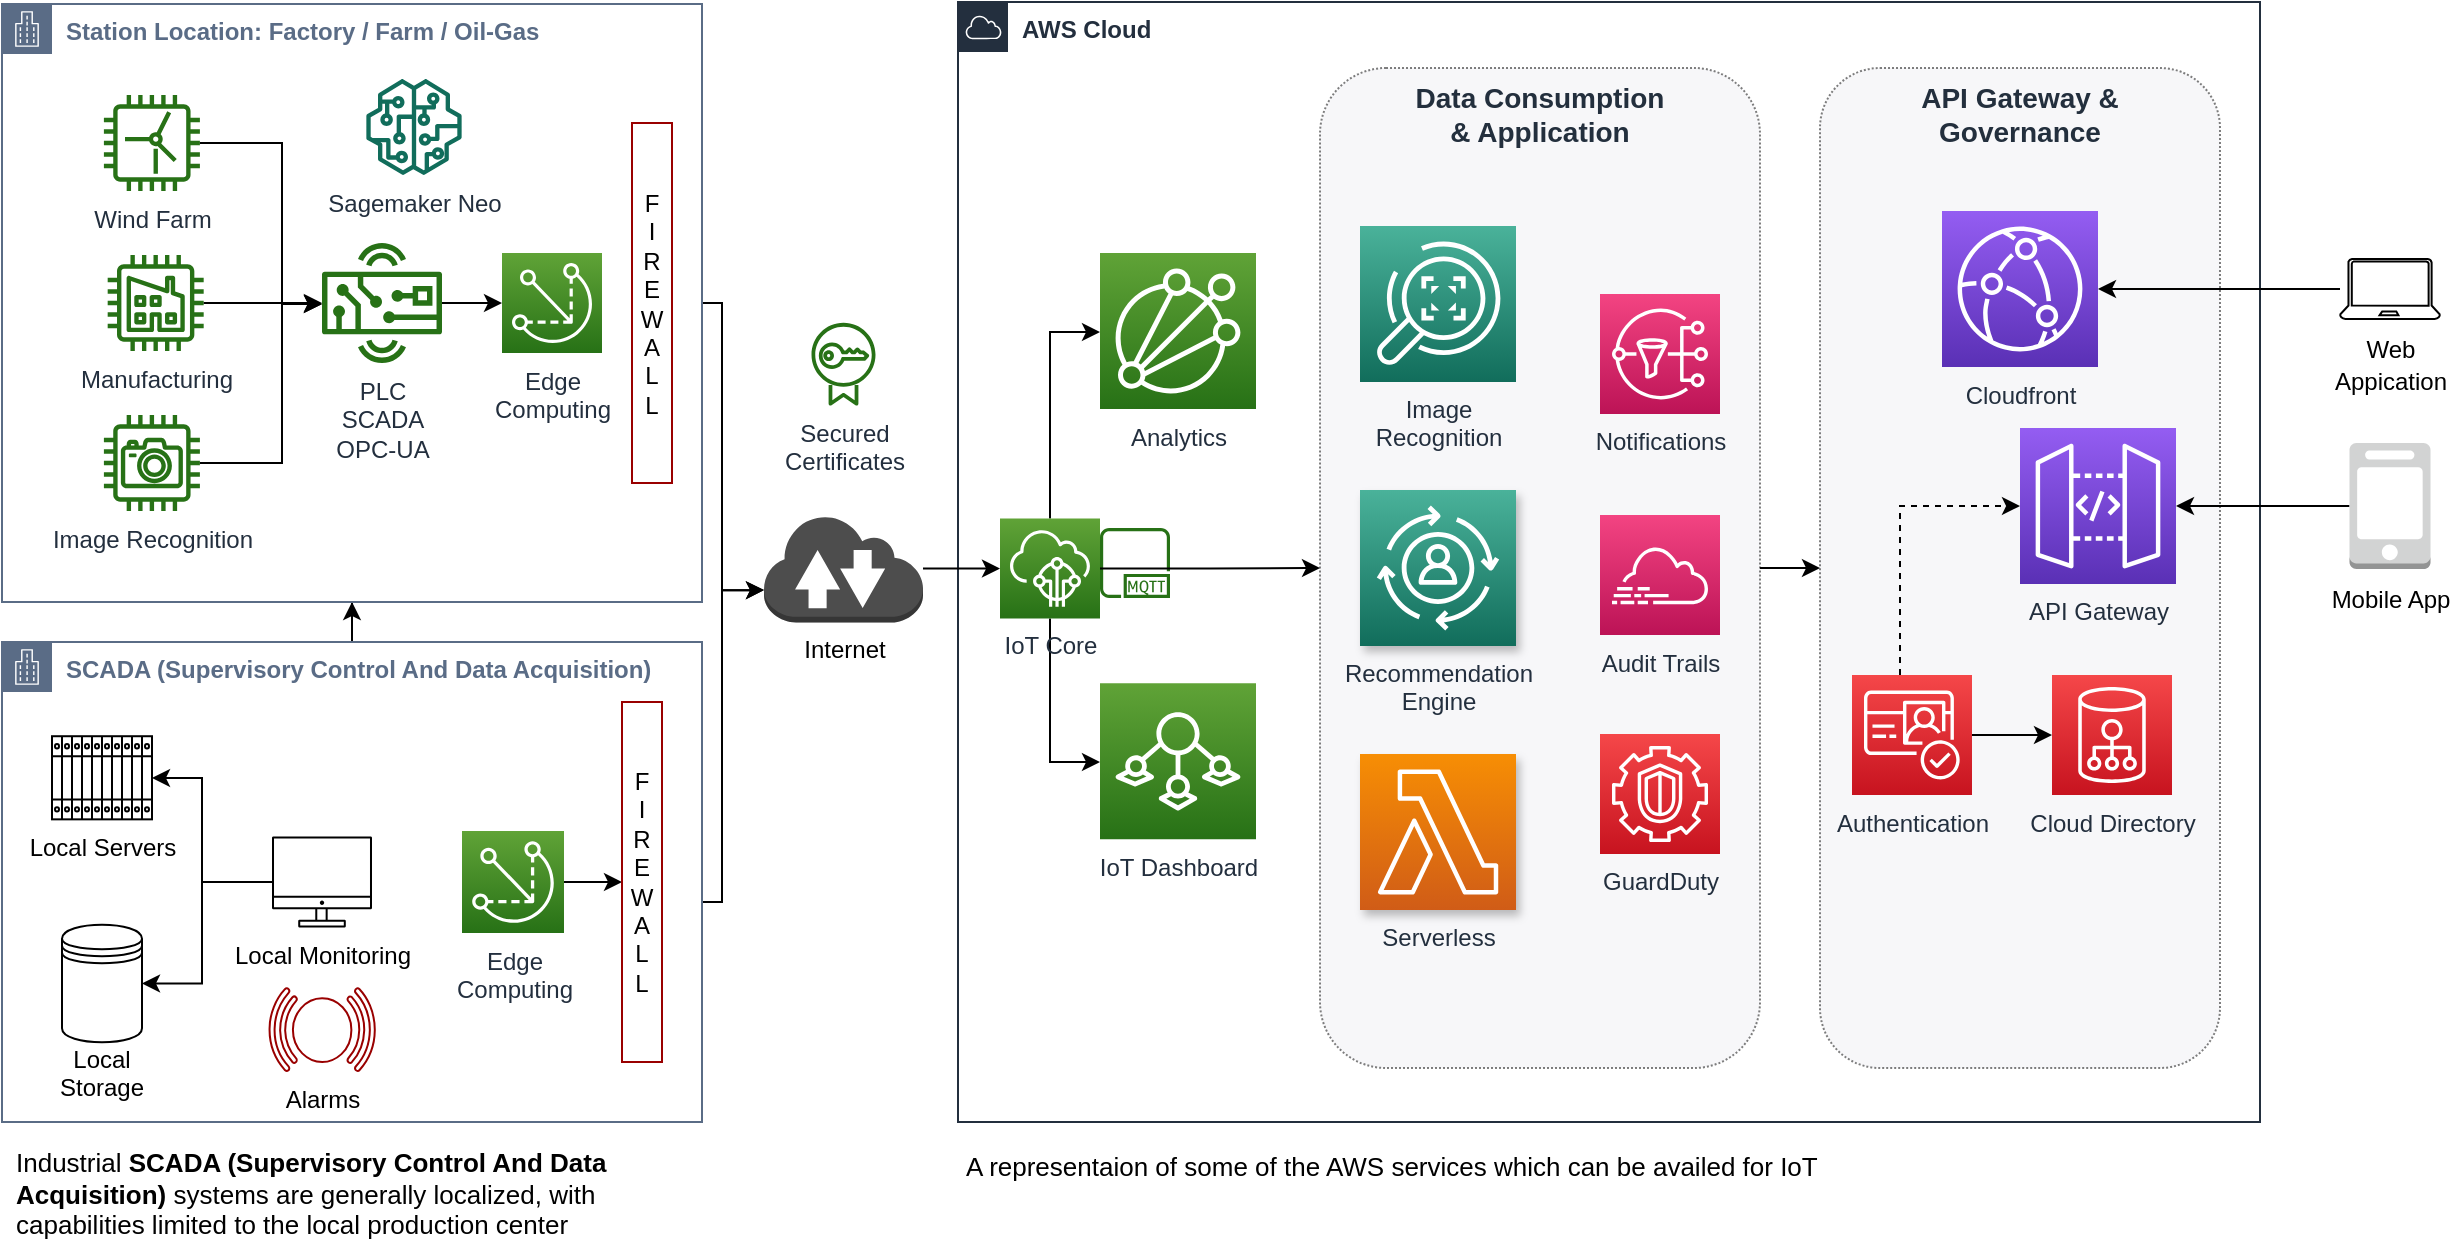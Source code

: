 <mxfile version="12.6.5" type="device"><diagram id="G1fWRw5CKPzQrh6d4c__" name="Page-1"><mxGraphModel dx="2276" dy="980" grid="1" gridSize="10" guides="1" tooltips="1" connect="1" arrows="1" fold="1" page="1" pageScale="1" pageWidth="850" pageHeight="1100" math="0" shadow="0"><root><mxCell id="0"/><mxCell id="1" parent="0"/><mxCell id="tgyBcSk7K5yI9dmT8JGM-58" value="&lt;b&gt;AWS Cloud&lt;/b&gt;" style="points=[[0,0],[0.25,0],[0.5,0],[0.75,0],[1,0],[1,0.25],[1,0.5],[1,0.75],[1,1],[0.75,1],[0.5,1],[0.25,1],[0,1],[0,0.75],[0,0.5],[0,0.25]];outlineConnect=0;gradientColor=none;html=1;whiteSpace=wrap;fontSize=12;fontStyle=0;shape=mxgraph.aws4.group;grIcon=mxgraph.aws4.group_aws_cloud;strokeColor=#232F3E;fillColor=none;verticalAlign=top;align=left;spacingLeft=30;fontColor=#232F3E;dashed=0;" parent="1" vertex="1"><mxGeometry x="-272" y="260" width="651" height="560" as="geometry"/></mxCell><mxCell id="aEG6LjUkWPuVAMjKSwEJ-27" value="API Gateway &amp;&#10;Governance" style="fillColor=#EFF0F3;strokeColor=#000000;dashed=1;verticalAlign=top;fontStyle=1;fontColor=#232F3D;fontSize=14;dashPattern=1 1;rounded=1;glass=0;opacity=50;" parent="1" vertex="1"><mxGeometry x="159" y="293" width="200" height="500" as="geometry"/></mxCell><mxCell id="aEG6LjUkWPuVAMjKSwEJ-67" value="Cloudfront" style="outlineConnect=0;fontColor=#232F3E;gradientColor=#945DF2;gradientDirection=north;fillColor=#5A30B5;strokeColor=#ffffff;dashed=0;verticalLabelPosition=bottom;verticalAlign=top;align=center;html=1;fontSize=12;fontStyle=0;aspect=fixed;shape=mxgraph.aws4.resourceIcon;resIcon=mxgraph.aws4.cloudfront;rounded=1;shadow=0;glass=0;" parent="1" vertex="1"><mxGeometry x="220" y="364.5" width="78" height="78" as="geometry"/></mxCell><mxCell id="T9tLqoWumCyqzUWGQ-OC-14" style="edgeStyle=orthogonalEdgeStyle;rounded=0;orthogonalLoop=1;jettySize=auto;html=1;" edge="1" parent="1" source="aEG6LjUkWPuVAMjKSwEJ-69" target="_gDcJfGeatTTc8KcS3BK-2"><mxGeometry relative="1" as="geometry"/></mxCell><mxCell id="aEG6LjUkWPuVAMjKSwEJ-69" value="&lt;font style=&quot;font-size: 12px&quot;&gt;Mobile App&lt;/font&gt;" style="outlineConnect=0;dashed=0;verticalLabelPosition=bottom;verticalAlign=top;align=center;html=1;shape=mxgraph.aws3.mobile_client;fillColor=#D2D3D3;gradientColor=none;rounded=1;shadow=0;glass=0;strokeColor=#000000;strokeWidth=1;fontSize=13;" parent="1" vertex="1"><mxGeometry x="423.75" y="480.5" width="40.5" height="63" as="geometry"/></mxCell><mxCell id="T9tLqoWumCyqzUWGQ-OC-15" style="edgeStyle=orthogonalEdgeStyle;rounded=0;orthogonalLoop=1;jettySize=auto;html=1;" edge="1" parent="1" source="aEG6LjUkWPuVAMjKSwEJ-70" target="aEG6LjUkWPuVAMjKSwEJ-67"><mxGeometry relative="1" as="geometry"/></mxCell><mxCell id="aEG6LjUkWPuVAMjKSwEJ-70" value="&lt;font style=&quot;font-size: 12px&quot;&gt;Web &lt;br&gt;Appication&lt;/font&gt;" style="verticalLabelPosition=bottom;html=1;verticalAlign=top;align=center;strokeColor=#000000;fillColor=none;shape=mxgraph.azure.laptop;pointerEvents=1;rounded=1;shadow=0;glass=0;fontSize=13;" parent="1" vertex="1"><mxGeometry x="419" y="388.5" width="50" height="30" as="geometry"/></mxCell><mxCell id="tgyBcSk7K5yI9dmT8JGM-32" style="edgeStyle=orthogonalEdgeStyle;rounded=0;orthogonalLoop=1;jettySize=auto;html=1;" parent="1" source="5QvJ7Yhs7XfIQN31Wb1U-2" target="tgyBcSk7K5yI9dmT8JGM-1" edge="1"><mxGeometry relative="1" as="geometry"/></mxCell><mxCell id="aZw2ebXNMBWrPi0W-PET-3" value="Secured&lt;br&gt;Certificates" style="outlineConnect=0;fontColor=#232F3E;gradientColor=none;fillColor=#277116;strokeColor=none;dashed=0;verticalLabelPosition=bottom;verticalAlign=top;align=center;html=1;fontSize=12;fontStyle=0;aspect=fixed;pointerEvents=1;shape=mxgraph.aws4.certificate_manager;" parent="1" vertex="1"><mxGeometry x="-345.25" y="420" width="32" height="42.29" as="geometry"/></mxCell><mxCell id="tgyBcSk7K5yI9dmT8JGM-48" value="&lt;font style=&quot;font-size: 13px&quot;&gt;Industrial &lt;b&gt;SCADA (Supervisory Control And Data Acquisition)&lt;/b&gt; systems are generally localized, with capabilities limited to the local production center&lt;/font&gt;" style="text;html=1;strokeColor=none;fillColor=none;align=left;verticalAlign=middle;whiteSpace=wrap;rounded=0;" parent="1" vertex="1"><mxGeometry x="-745" y="826" width="310" height="60" as="geometry"/></mxCell><mxCell id="tgyBcSk7K5yI9dmT8JGM-74" style="edgeStyle=orthogonalEdgeStyle;rounded=0;orthogonalLoop=1;jettySize=auto;html=1;entryX=0;entryY=0.7;entryDx=0;entryDy=0;entryPerimeter=0;" parent="1" source="5QvJ7Yhs7XfIQN31Wb1U-2" target="tgyBcSk7K5yI9dmT8JGM-66" edge="1"><mxGeometry relative="1" as="geometry"><Array as="points"><mxPoint x="-390" y="710"/><mxPoint x="-390" y="554"/></Array></mxGeometry></mxCell><mxCell id="5QvJ7Yhs7XfIQN31Wb1U-2" value="&lt;b&gt;SCADA (Supervisory Control And Data Acquisition)&lt;/b&gt;" style="points=[[0,0],[0.25,0],[0.5,0],[0.75,0],[1,0],[1,0.25],[1,0.5],[1,0.75],[1,1],[0.75,1],[0.5,1],[0.25,1],[0,1],[0,0.75],[0,0.5],[0,0.25]];outlineConnect=0;gradientColor=none;html=1;whiteSpace=wrap;fontSize=12;fontStyle=0;shape=mxgraph.aws4.group;grIcon=mxgraph.aws4.group_corporate_data_center;strokeColor=#5A6C86;fillColor=none;verticalAlign=top;align=left;spacingLeft=30;fontColor=#5A6C86;dashed=0;" parent="1" vertex="1"><mxGeometry x="-750" y="580" width="350" height="240" as="geometry"/></mxCell><mxCell id="tgyBcSk7K5yI9dmT8JGM-52" style="edgeStyle=orthogonalEdgeStyle;rounded=0;orthogonalLoop=1;jettySize=auto;html=1;" parent="1" source="tgyBcSk7K5yI9dmT8JGM-34" target="tgyBcSk7K5yI9dmT8JGM-31" edge="1"><mxGeometry relative="1" as="geometry"><Array as="points"><mxPoint x="-650" y="700"/><mxPoint x="-650" y="648"/></Array></mxGeometry></mxCell><mxCell id="tgyBcSk7K5yI9dmT8JGM-31" value="Local Servers" style="verticalLabelPosition=bottom;dashed=0;shadow=0;html=1;align=center;verticalAlign=top;shape=mxgraph.cabinets.terminal_6_25mm2_x10;fillColor=none;" parent="1" vertex="1"><mxGeometry x="-725" y="627.108" width="50" height="41.566" as="geometry"/></mxCell><mxCell id="tgyBcSk7K5yI9dmT8JGM-33" value="&lt;br&gt;&lt;br&gt;&lt;br&gt;&lt;br&gt;&lt;br&gt;Local Storage" style="shape=datastore;whiteSpace=wrap;html=1;fillColor=none;" parent="1" vertex="1"><mxGeometry x="-720" y="721.349" width="40" height="58.747" as="geometry"/></mxCell><mxCell id="tgyBcSk7K5yI9dmT8JGM-53" style="edgeStyle=orthogonalEdgeStyle;rounded=0;orthogonalLoop=1;jettySize=auto;html=1;entryX=1;entryY=0.5;entryDx=0;entryDy=0;" parent="1" source="tgyBcSk7K5yI9dmT8JGM-34" target="tgyBcSk7K5yI9dmT8JGM-33" edge="1"><mxGeometry relative="1" as="geometry"><Array as="points"><mxPoint x="-650" y="700"/><mxPoint x="-650" y="751"/></Array></mxGeometry></mxCell><mxCell id="tgyBcSk7K5yI9dmT8JGM-34" value="&lt;font color=&quot;#000000&quot;&gt;Local Monitoring&lt;/font&gt;" style="outlineConnect=0;gradientColor=none;fontColor=#545B64;strokeColor=none;fillColor=#000000;dashed=0;verticalLabelPosition=bottom;verticalAlign=top;align=center;html=1;fontSize=12;fontStyle=0;aspect=fixed;shape=mxgraph.aws4.illustration_desktop;pointerEvents=1" parent="1" vertex="1"><mxGeometry x="-615" y="677.253" width="50" height="45.5" as="geometry"/></mxCell><mxCell id="tgyBcSk7K5yI9dmT8JGM-39" value="Alarms" style="shadow=0;dashed=0;html=1;strokeColor=#990000;fillColor=none;labelPosition=center;verticalLabelPosition=bottom;verticalAlign=top;align=center;outlineConnect=0;shape=mxgraph.veeam.2d.alarm;" parent="1" vertex="1"><mxGeometry x="-616.4" y="753.003" width="52.8" height="41.677" as="geometry"/></mxCell><mxCell id="tgyBcSk7K5yI9dmT8JGM-70" style="edgeStyle=orthogonalEdgeStyle;rounded=0;orthogonalLoop=1;jettySize=auto;html=1;" parent="1" source="tgyBcSk7K5yI9dmT8JGM-50" target="tgyBcSk7K5yI9dmT8JGM-63" edge="1"><mxGeometry relative="1" as="geometry"/></mxCell><mxCell id="tgyBcSk7K5yI9dmT8JGM-50" value="Edge&lt;br&gt;Computing" style="outlineConnect=0;fontColor=#232F3E;gradientColor=#60A337;gradientDirection=north;fillColor=#277116;strokeColor=#ffffff;dashed=0;verticalLabelPosition=bottom;verticalAlign=top;align=center;html=1;fontSize=12;fontStyle=0;aspect=fixed;shape=mxgraph.aws4.resourceIcon;resIcon=mxgraph.aws4.greengrass;" parent="1" vertex="1"><mxGeometry x="-520" y="674.501" width="51" height="51" as="geometry"/></mxCell><mxCell id="tgyBcSk7K5yI9dmT8JGM-57" value="" style="outlineConnect=0;fontColor=#232F3E;gradientColor=none;fillColor=#277116;strokeColor=none;dashed=0;verticalLabelPosition=bottom;verticalAlign=top;align=center;html=1;fontSize=12;fontStyle=0;aspect=fixed;pointerEvents=1;shape=mxgraph.aws4.mqtt_protocol;" parent="1" vertex="1"><mxGeometry x="-201" y="523" width="35" height="35" as="geometry"/></mxCell><mxCell id="tgyBcSk7K5yI9dmT8JGM-59" value="Analytics" style="outlineConnect=0;fontColor=#232F3E;gradientColor=#60A337;gradientDirection=north;fillColor=#277116;strokeColor=#ffffff;dashed=0;verticalLabelPosition=bottom;verticalAlign=top;align=center;html=1;fontSize=12;fontStyle=0;aspect=fixed;shape=mxgraph.aws4.resourceIcon;resIcon=mxgraph.aws4.iot_analytics;" parent="1" vertex="1"><mxGeometry x="-201" y="385.5" width="78" height="78" as="geometry"/></mxCell><mxCell id="tgyBcSk7K5yI9dmT8JGM-72" style="edgeStyle=orthogonalEdgeStyle;rounded=0;orthogonalLoop=1;jettySize=auto;html=1;entryX=0;entryY=0.7;entryDx=0;entryDy=0;entryPerimeter=0;" parent="1" source="tgyBcSk7K5yI9dmT8JGM-1" target="tgyBcSk7K5yI9dmT8JGM-66" edge="1"><mxGeometry relative="1" as="geometry"><Array as="points"><mxPoint x="-390" y="411"/><mxPoint x="-390" y="554"/></Array></mxGeometry></mxCell><mxCell id="tgyBcSk7K5yI9dmT8JGM-1" value="&lt;b&gt;Station Location: Factory / Farm / Oil-Gas&lt;/b&gt;" style="points=[[0,0],[0.25,0],[0.5,0],[0.75,0],[1,0],[1,0.25],[1,0.5],[1,0.75],[1,1],[0.75,1],[0.5,1],[0.25,1],[0,1],[0,0.75],[0,0.5],[0,0.25]];outlineConnect=0;gradientColor=none;html=1;whiteSpace=wrap;fontSize=12;fontStyle=0;shape=mxgraph.aws4.group;grIcon=mxgraph.aws4.group_corporate_data_center;strokeColor=#5A6C86;fillColor=none;verticalAlign=top;align=left;spacingLeft=30;fontColor=#5A6C86;dashed=0;" parent="1" vertex="1"><mxGeometry x="-750" y="261" width="350" height="299" as="geometry"/></mxCell><mxCell id="T9tLqoWumCyqzUWGQ-OC-4" style="edgeStyle=orthogonalEdgeStyle;rounded=0;orthogonalLoop=1;jettySize=auto;html=1;" edge="1" parent="1" source="aZw2ebXNMBWrPi0W-PET-7" target="tgyBcSk7K5yI9dmT8JGM-59"><mxGeometry relative="1" as="geometry"><Array as="points"><mxPoint x="-226" y="425"/></Array></mxGeometry></mxCell><mxCell id="T9tLqoWumCyqzUWGQ-OC-5" style="edgeStyle=orthogonalEdgeStyle;rounded=0;orthogonalLoop=1;jettySize=auto;html=1;" edge="1" parent="1" source="aZw2ebXNMBWrPi0W-PET-7" target="T9tLqoWumCyqzUWGQ-OC-2"><mxGeometry relative="1" as="geometry"><Array as="points"><mxPoint x="-226" y="640"/></Array></mxGeometry></mxCell><mxCell id="T9tLqoWumCyqzUWGQ-OC-11" style="edgeStyle=orthogonalEdgeStyle;rounded=0;orthogonalLoop=1;jettySize=auto;html=1;" edge="1" parent="1" source="aZw2ebXNMBWrPi0W-PET-7" target="_gDcJfGeatTTc8KcS3BK-47"><mxGeometry relative="1" as="geometry"/></mxCell><mxCell id="aZw2ebXNMBWrPi0W-PET-7" value="IoT Core" style="outlineConnect=0;fontColor=#232F3E;gradientColor=#60A337;gradientDirection=north;fillColor=#277116;strokeColor=#ffffff;dashed=0;verticalLabelPosition=bottom;verticalAlign=top;align=center;html=1;fontSize=12;fontStyle=0;aspect=fixed;shape=mxgraph.aws4.resourceIcon;resIcon=mxgraph.aws4.iot_core;" parent="1" vertex="1"><mxGeometry x="-251" y="518.25" width="50" height="50" as="geometry"/></mxCell><mxCell id="tgyBcSk7K5yI9dmT8JGM-11" value="Edge&lt;br&gt;Computing" style="outlineConnect=0;fontColor=#232F3E;gradientColor=#60A337;gradientDirection=north;fillColor=#277116;strokeColor=#ffffff;dashed=0;verticalLabelPosition=bottom;verticalAlign=top;align=center;html=1;fontSize=12;fontStyle=0;aspect=fixed;shape=mxgraph.aws4.resourceIcon;resIcon=mxgraph.aws4.greengrass;" parent="1" vertex="1"><mxGeometry x="-500" y="385.5" width="50" height="50" as="geometry"/></mxCell><mxCell id="tgyBcSk7K5yI9dmT8JGM-44" style="edgeStyle=orthogonalEdgeStyle;rounded=0;orthogonalLoop=1;jettySize=auto;html=1;" parent="1" source="tgyBcSk7K5yI9dmT8JGM-20" target="tgyBcSk7K5yI9dmT8JGM-11" edge="1"><mxGeometry relative="1" as="geometry"/></mxCell><mxCell id="tgyBcSk7K5yI9dmT8JGM-20" value="PLC&lt;br&gt;SCADA&lt;br&gt;OPC-UA" style="outlineConnect=0;fontColor=#232F3E;gradientColor=none;fillColor=#277116;strokeColor=none;dashed=0;verticalLabelPosition=bottom;verticalAlign=top;align=center;html=1;fontSize=12;fontStyle=0;aspect=fixed;pointerEvents=1;shape=mxgraph.aws4.hardware_board;" parent="1" vertex="1"><mxGeometry x="-590" y="380.5" width="60" height="60" as="geometry"/></mxCell><mxCell id="tgyBcSk7K5yI9dmT8JGM-24" value="" style="group" parent="1" vertex="1" connectable="0"><mxGeometry x="-735.05" y="290" width="120" height="250" as="geometry"/></mxCell><mxCell id="tgyBcSk7K5yI9dmT8JGM-2" value="Wind Farm" style="outlineConnect=0;fontColor=#232F3E;gradientColor=none;fillColor=#277116;strokeColor=none;dashed=0;verticalLabelPosition=bottom;verticalAlign=top;align=center;html=1;fontSize=12;fontStyle=0;aspect=fixed;pointerEvents=1;shape=mxgraph.aws4.windfarm;" parent="tgyBcSk7K5yI9dmT8JGM-24" vertex="1"><mxGeometry x="36.0" y="16.5" width="48" height="48" as="geometry"/></mxCell><mxCell id="tgyBcSk7K5yI9dmT8JGM-3" value="Manufacturing" style="outlineConnect=0;fontColor=#232F3E;gradientColor=none;fillColor=#277116;strokeColor=none;dashed=0;verticalLabelPosition=bottom;verticalAlign=top;align=center;html=1;fontSize=12;fontStyle=0;aspect=fixed;pointerEvents=1;shape=mxgraph.aws4.factory;" parent="tgyBcSk7K5yI9dmT8JGM-24" vertex="1"><mxGeometry x="37.89" y="96.5" width="48" height="48" as="geometry"/></mxCell><mxCell id="tgyBcSk7K5yI9dmT8JGM-4" value="Image Recognition" style="outlineConnect=0;fontColor=#232F3E;gradientColor=none;fillColor=#277116;strokeColor=none;dashed=0;verticalLabelPosition=bottom;verticalAlign=top;align=center;html=1;fontSize=12;fontStyle=0;aspect=fixed;pointerEvents=1;shape=mxgraph.aws4.camera;" parent="tgyBcSk7K5yI9dmT8JGM-24" vertex="1"><mxGeometry x="36.0" y="176.5" width="48" height="48" as="geometry"/></mxCell><mxCell id="tgyBcSk7K5yI9dmT8JGM-25" style="edgeStyle=orthogonalEdgeStyle;rounded=0;orthogonalLoop=1;jettySize=auto;html=1;" parent="1" source="tgyBcSk7K5yI9dmT8JGM-2" target="tgyBcSk7K5yI9dmT8JGM-20" edge="1"><mxGeometry relative="1" as="geometry"><Array as="points"><mxPoint x="-610" y="331"/><mxPoint x="-610" y="411"/></Array></mxGeometry></mxCell><mxCell id="tgyBcSk7K5yI9dmT8JGM-26" style="edgeStyle=orthogonalEdgeStyle;rounded=0;orthogonalLoop=1;jettySize=auto;html=1;" parent="1" source="tgyBcSk7K5yI9dmT8JGM-3" target="tgyBcSk7K5yI9dmT8JGM-20" edge="1"><mxGeometry relative="1" as="geometry"/></mxCell><mxCell id="tgyBcSk7K5yI9dmT8JGM-27" style="edgeStyle=orthogonalEdgeStyle;rounded=0;orthogonalLoop=1;jettySize=auto;html=1;" parent="1" source="tgyBcSk7K5yI9dmT8JGM-4" target="tgyBcSk7K5yI9dmT8JGM-20" edge="1"><mxGeometry relative="1" as="geometry"><Array as="points"><mxPoint x="-610" y="491"/><mxPoint x="-610" y="411"/></Array></mxGeometry></mxCell><mxCell id="tgyBcSk7K5yI9dmT8JGM-63" value="F&lt;br&gt;I&lt;br&gt;R&lt;br&gt;E&lt;br&gt;W&lt;br&gt;A&lt;br&gt;L&lt;br&gt;L" style="rounded=0;whiteSpace=wrap;html=1;strokeColor=#990000;fillColor=none;" parent="1" vertex="1"><mxGeometry x="-440" y="610" width="20" height="180" as="geometry"/></mxCell><mxCell id="tgyBcSk7K5yI9dmT8JGM-64" value="F&lt;br&gt;I&lt;br&gt;R&lt;br&gt;E&lt;br&gt;W&lt;br&gt;A&lt;br&gt;L&lt;br&gt;L" style="rounded=0;whiteSpace=wrap;html=1;strokeColor=#990000;fillColor=none;" parent="1" vertex="1"><mxGeometry x="-435" y="320.5" width="20" height="180" as="geometry"/></mxCell><mxCell id="tgyBcSk7K5yI9dmT8JGM-77" style="edgeStyle=orthogonalEdgeStyle;rounded=0;orthogonalLoop=1;jettySize=auto;html=1;" parent="1" source="tgyBcSk7K5yI9dmT8JGM-66" target="aZw2ebXNMBWrPi0W-PET-7" edge="1"><mxGeometry relative="1" as="geometry"/></mxCell><mxCell id="tgyBcSk7K5yI9dmT8JGM-66" value="Internet" style="outlineConnect=0;dashed=0;verticalLabelPosition=bottom;verticalAlign=top;align=center;html=1;shape=mxgraph.aws3.internet_2;fillColor=#4D4D4D;gradientColor=none;strokeColor=#000000;" parent="1" vertex="1"><mxGeometry x="-369" y="516.25" width="79.5" height="54" as="geometry"/></mxCell><mxCell id="T9tLqoWumCyqzUWGQ-OC-2" value="IoT Dashboard" style="outlineConnect=0;fontColor=#232F3E;gradientColor=#60A337;gradientDirection=north;fillColor=#277116;strokeColor=#ffffff;dashed=0;verticalLabelPosition=bottom;verticalAlign=top;align=center;html=1;fontSize=12;fontStyle=0;aspect=fixed;shape=mxgraph.aws4.resourceIcon;resIcon=mxgraph.aws4.iot_sitewise;" vertex="1" parent="1"><mxGeometry x="-201" y="600.67" width="78" height="78" as="geometry"/></mxCell><mxCell id="T9tLqoWumCyqzUWGQ-OC-7" value="Sagemaker Neo" style="outlineConnect=0;fontColor=#232F3E;gradientColor=none;fillColor=#116D5B;strokeColor=none;dashed=0;verticalLabelPosition=bottom;verticalAlign=top;align=center;html=1;fontSize=12;fontStyle=0;aspect=fixed;pointerEvents=1;shape=mxgraph.aws4.sagemaker_model;" vertex="1" parent="1"><mxGeometry x="-568" y="298.5" width="48" height="48" as="geometry"/></mxCell><mxCell id="T9tLqoWumCyqzUWGQ-OC-12" style="edgeStyle=orthogonalEdgeStyle;rounded=0;orthogonalLoop=1;jettySize=auto;html=1;entryX=0;entryY=0.5;entryDx=0;entryDy=0;" edge="1" parent="1" source="_gDcJfGeatTTc8KcS3BK-47" target="aEG6LjUkWPuVAMjKSwEJ-27"><mxGeometry relative="1" as="geometry"/></mxCell><mxCell id="_gDcJfGeatTTc8KcS3BK-2" value="API Gateway" style="outlineConnect=0;fontColor=#232F3E;gradientColor=#945DF2;gradientDirection=north;fillColor=#5A30B5;strokeColor=#ffffff;dashed=0;verticalLabelPosition=bottom;verticalAlign=top;align=center;html=1;fontSize=12;fontStyle=0;aspect=fixed;shape=mxgraph.aws4.resourceIcon;resIcon=mxgraph.aws4.api_gateway;" parent="1" vertex="1"><mxGeometry x="259" y="473" width="78" height="78" as="geometry"/></mxCell><mxCell id="aEG6LjUkWPuVAMjKSwEJ-80" style="edgeStyle=orthogonalEdgeStyle;rounded=0;orthogonalLoop=1;jettySize=auto;html=1;startArrow=none;startFill=0;endArrow=classic;endFill=1;strokeWidth=1;fontSize=13;dashed=1;" parent="1" source="_gDcJfGeatTTc8KcS3BK-11" target="_gDcJfGeatTTc8KcS3BK-2" edge="1"><mxGeometry relative="1" as="geometry"><Array as="points"><mxPoint x="199" y="512"/></Array></mxGeometry></mxCell><mxCell id="_gDcJfGeatTTc8KcS3BK-11" value="Authentication" style="outlineConnect=0;fontColor=#232F3E;gradientColor=#F54749;gradientDirection=north;fillColor=#C7131F;strokeColor=#ffffff;dashed=0;verticalLabelPosition=bottom;verticalAlign=top;align=center;html=1;fontSize=12;fontStyle=0;aspect=fixed;shape=mxgraph.aws4.resourceIcon;resIcon=mxgraph.aws4.cognito;" parent="1" vertex="1"><mxGeometry x="175" y="596.5" width="60" height="60" as="geometry"/></mxCell><mxCell id="aEG6LjUkWPuVAMjKSwEJ-63" value="Cloud Directory" style="outlineConnect=0;fontColor=#232F3E;gradientColor=#F54749;gradientDirection=north;fillColor=#C7131F;strokeColor=#ffffff;dashed=0;verticalLabelPosition=bottom;verticalAlign=top;align=center;html=1;fontSize=12;fontStyle=0;aspect=fixed;shape=mxgraph.aws4.resourceIcon;resIcon=mxgraph.aws4.cloud_directory;rounded=1;shadow=0;glass=0;" parent="1" vertex="1"><mxGeometry x="275" y="596.5" width="60" height="60" as="geometry"/></mxCell><mxCell id="aEG6LjUkWPuVAMjKSwEJ-65" style="edgeStyle=orthogonalEdgeStyle;rounded=0;orthogonalLoop=1;jettySize=auto;html=1;startArrow=none;startFill=0;endArrow=classic;endFill=1;strokeWidth=1;fontSize=13;" parent="1" source="_gDcJfGeatTTc8KcS3BK-11" target="aEG6LjUkWPuVAMjKSwEJ-63" edge="1"><mxGeometry relative="1" as="geometry"/></mxCell><mxCell id="T9tLqoWumCyqzUWGQ-OC-16" value="&lt;span style=&quot;font-size: 13px&quot;&gt;A representaion of some of the AWS services which can be availed for IoT&lt;/span&gt;" style="text;html=1;strokeColor=none;fillColor=none;align=left;verticalAlign=middle;whiteSpace=wrap;rounded=0;" vertex="1" parent="1"><mxGeometry x="-270" y="827" width="649" height="30" as="geometry"/></mxCell><mxCell id="_gDcJfGeatTTc8KcS3BK-47" value="Data Consumption &#10;&amp; Application" style="fillColor=#EFF0F3;strokeColor=#000000;dashed=1;verticalAlign=top;fontStyle=1;fontColor=#232F3D;fontSize=14;dashPattern=1 1;rounded=1;glass=0;opacity=50;" parent="1" vertex="1"><mxGeometry x="-91" y="293" width="220" height="500" as="geometry"/></mxCell><mxCell id="T9tLqoWumCyqzUWGQ-OC-8" value="" style="group" vertex="1" connectable="0" parent="1"><mxGeometry x="-71" y="372" width="78" height="342" as="geometry"/></mxCell><mxCell id="aEG6LjUkWPuVAMjKSwEJ-52" value="Serverless" style="outlineConnect=0;fontColor=#232F3E;gradientColor=#F78E04;gradientDirection=north;fillColor=#D05C17;strokeColor=#ffffff;dashed=0;verticalLabelPosition=bottom;verticalAlign=top;align=center;html=1;fontSize=12;fontStyle=0;aspect=fixed;shape=mxgraph.aws4.resourceIcon;resIcon=mxgraph.aws4.lambda;rounded=1;shadow=1;glass=0;" parent="T9tLqoWumCyqzUWGQ-OC-8" vertex="1"><mxGeometry y="264" width="78" height="78" as="geometry"/></mxCell><mxCell id="aEG6LjUkWPuVAMjKSwEJ-53" value="Recommendation&lt;br&gt;Engine" style="outlineConnect=0;fontColor=#232F3E;gradientColor=#4AB29A;gradientDirection=north;fillColor=#116D5B;strokeColor=#ffffff;dashed=0;verticalLabelPosition=bottom;verticalAlign=top;align=center;html=1;fontSize=12;fontStyle=0;aspect=fixed;shape=mxgraph.aws4.resourceIcon;resIcon=mxgraph.aws4.personalize;rounded=1;shadow=1;glass=0;" parent="T9tLqoWumCyqzUWGQ-OC-8" vertex="1"><mxGeometry y="132" width="78" height="78" as="geometry"/></mxCell><mxCell id="T9tLqoWumCyqzUWGQ-OC-6" value="Image&lt;br&gt;Recognition" style="outlineConnect=0;fontColor=#232F3E;gradientColor=#4AB29A;gradientDirection=north;fillColor=#116D5B;strokeColor=#ffffff;dashed=0;verticalLabelPosition=bottom;verticalAlign=top;align=center;html=1;fontSize=12;fontStyle=0;aspect=fixed;shape=mxgraph.aws4.resourceIcon;resIcon=mxgraph.aws4.rekognition;" vertex="1" parent="T9tLqoWumCyqzUWGQ-OC-8"><mxGeometry width="78" height="78" as="geometry"/></mxCell><mxCell id="T9tLqoWumCyqzUWGQ-OC-9" value="" style="group" vertex="1" connectable="0" parent="1"><mxGeometry x="49" y="406" width="60" height="280" as="geometry"/></mxCell><mxCell id="aEG6LjUkWPuVAMjKSwEJ-39" value="Notifications" style="outlineConnect=0;fontColor=#232F3E;gradientColor=#F34482;gradientDirection=north;fillColor=#BC1356;strokeColor=#ffffff;dashed=0;verticalLabelPosition=bottom;verticalAlign=top;align=center;html=1;fontSize=12;fontStyle=0;aspect=fixed;shape=mxgraph.aws4.resourceIcon;resIcon=mxgraph.aws4.sns;rounded=1;glass=0;" parent="T9tLqoWumCyqzUWGQ-OC-9" vertex="1"><mxGeometry width="60" height="60" as="geometry"/></mxCell><mxCell id="aEG6LjUkWPuVAMjKSwEJ-57" value="Audit Trails" style="outlineConnect=0;fontColor=#232F3E;gradientColor=#F34482;gradientDirection=north;fillColor=#BC1356;strokeColor=#ffffff;dashed=0;verticalLabelPosition=bottom;verticalAlign=top;align=center;html=1;fontSize=12;fontStyle=0;aspect=fixed;shape=mxgraph.aws4.resourceIcon;resIcon=mxgraph.aws4.cloudtrail;rounded=1;shadow=0;glass=0;" parent="T9tLqoWumCyqzUWGQ-OC-9" vertex="1"><mxGeometry y="110.5" width="60" height="60" as="geometry"/></mxCell><mxCell id="aEG6LjUkWPuVAMjKSwEJ-62" value="GuardDuty" style="outlineConnect=0;fontColor=#232F3E;gradientColor=#F54749;gradientDirection=north;fillColor=#C7131F;strokeColor=#ffffff;dashed=0;verticalLabelPosition=bottom;verticalAlign=top;align=center;html=1;fontSize=12;fontStyle=0;aspect=fixed;shape=mxgraph.aws4.resourceIcon;resIcon=mxgraph.aws4.guardduty;rounded=1;shadow=0;glass=0;" parent="T9tLqoWumCyqzUWGQ-OC-9" vertex="1"><mxGeometry y="220" width="60" height="60" as="geometry"/></mxCell></root></mxGraphModel></diagram></mxfile>